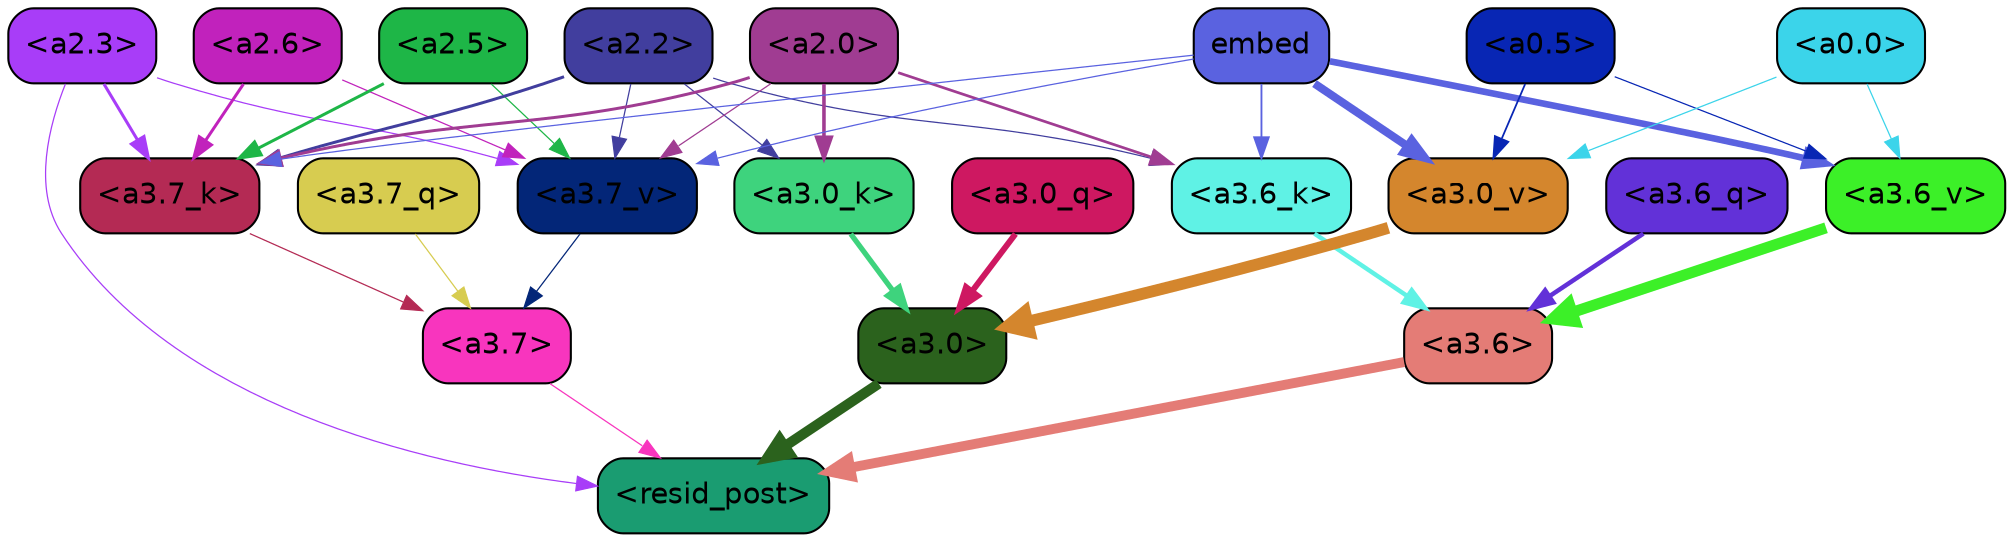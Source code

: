 strict digraph "" {
	graph [bgcolor=transparent,
		layout=dot,
		overlap=false,
		splines=true
	];
	"<a3.7>"	[color=black,
		fillcolor="#f835be",
		fontname=Helvetica,
		shape=box,
		style="filled, rounded"];
	"<resid_post>"	[color=black,
		fillcolor="#1a9c71",
		fontname=Helvetica,
		shape=box,
		style="filled, rounded"];
	"<a3.7>" -> "<resid_post>"	[color="#f835be",
		penwidth=0.6];
	"<a3.6>"	[color=black,
		fillcolor="#e47c76",
		fontname=Helvetica,
		shape=box,
		style="filled, rounded"];
	"<a3.6>" -> "<resid_post>"	[color="#e47c76",
		penwidth=4.746312499046326];
	"<a3.0>"	[color=black,
		fillcolor="#2b621d",
		fontname=Helvetica,
		shape=box,
		style="filled, rounded"];
	"<a3.0>" -> "<resid_post>"	[color="#2b621d",
		penwidth=4.896343111991882];
	"<a2.3>"	[color=black,
		fillcolor="#a83df8",
		fontname=Helvetica,
		shape=box,
		style="filled, rounded"];
	"<a2.3>" -> "<resid_post>"	[color="#a83df8",
		penwidth=0.6];
	"<a3.7_k>"	[color=black,
		fillcolor="#b42a54",
		fontname=Helvetica,
		shape=box,
		style="filled, rounded"];
	"<a2.3>" -> "<a3.7_k>"	[color="#a83df8",
		penwidth=1.467104621231556];
	"<a3.7_v>"	[color=black,
		fillcolor="#032678",
		fontname=Helvetica,
		shape=box,
		style="filled, rounded"];
	"<a2.3>" -> "<a3.7_v>"	[color="#a83df8",
		penwidth=0.6];
	"<a3.7_q>"	[color=black,
		fillcolor="#d7cc50",
		fontname=Helvetica,
		shape=box,
		style="filled, rounded"];
	"<a3.7_q>" -> "<a3.7>"	[color="#d7cc50",
		penwidth=0.6];
	"<a3.6_q>"	[color=black,
		fillcolor="#6231d8",
		fontname=Helvetica,
		shape=box,
		style="filled, rounded"];
	"<a3.6_q>" -> "<a3.6>"	[color="#6231d8",
		penwidth=2.160832464694977];
	"<a3.0_q>"	[color=black,
		fillcolor="#ce1861",
		fontname=Helvetica,
		shape=box,
		style="filled, rounded"];
	"<a3.0_q>" -> "<a3.0>"	[color="#ce1861",
		penwidth=2.870753765106201];
	"<a3.7_k>" -> "<a3.7>"	[color="#b42a54",
		penwidth=0.6];
	"<a3.6_k>"	[color=black,
		fillcolor="#5ff2e5",
		fontname=Helvetica,
		shape=box,
		style="filled, rounded"];
	"<a3.6_k>" -> "<a3.6>"	[color="#5ff2e5",
		penwidth=2.13908451795578];
	"<a3.0_k>"	[color=black,
		fillcolor="#3ed37d",
		fontname=Helvetica,
		shape=box,
		style="filled, rounded"];
	"<a3.0_k>" -> "<a3.0>"	[color="#3ed37d",
		penwidth=2.520303964614868];
	"<a3.7_v>" -> "<a3.7>"	[color="#032678",
		penwidth=0.6];
	"<a3.6_v>"	[color=black,
		fillcolor="#3cf028",
		fontname=Helvetica,
		shape=box,
		style="filled, rounded"];
	"<a3.6_v>" -> "<a3.6>"	[color="#3cf028",
		penwidth=5.297133803367615];
	"<a3.0_v>"	[color=black,
		fillcolor="#d4862d",
		fontname=Helvetica,
		shape=box,
		style="filled, rounded"];
	"<a3.0_v>" -> "<a3.0>"	[color="#d4862d",
		penwidth=5.680712580680847];
	"<a2.6>"	[color=black,
		fillcolor="#c122bc",
		fontname=Helvetica,
		shape=box,
		style="filled, rounded"];
	"<a2.6>" -> "<a3.7_k>"	[color="#c122bc",
		penwidth=1.4453159049153328];
	"<a2.6>" -> "<a3.7_v>"	[color="#c122bc",
		penwidth=0.6];
	"<a2.5>"	[color=black,
		fillcolor="#1eb647",
		fontname=Helvetica,
		shape=box,
		style="filled, rounded"];
	"<a2.5>" -> "<a3.7_k>"	[color="#1eb647",
		penwidth=1.4526091292500496];
	"<a2.5>" -> "<a3.7_v>"	[color="#1eb647",
		penwidth=0.6];
	"<a2.2>"	[color=black,
		fillcolor="#413e9e",
		fontname=Helvetica,
		shape=box,
		style="filled, rounded"];
	"<a2.2>" -> "<a3.7_k>"	[color="#413e9e",
		penwidth=1.4310357049107552];
	"<a2.2>" -> "<a3.6_k>"	[color="#413e9e",
		penwidth=0.6];
	"<a2.2>" -> "<a3.0_k>"	[color="#413e9e",
		penwidth=0.6];
	"<a2.2>" -> "<a3.7_v>"	[color="#413e9e",
		penwidth=0.6];
	"<a2.0>"	[color=black,
		fillcolor="#a03c92",
		fontname=Helvetica,
		shape=box,
		style="filled, rounded"];
	"<a2.0>" -> "<a3.7_k>"	[color="#a03c92",
		penwidth=1.4314699843525887];
	"<a2.0>" -> "<a3.6_k>"	[color="#a03c92",
		penwidth=1.2950235605239868];
	"<a2.0>" -> "<a3.0_k>"	[color="#a03c92",
		penwidth=1.712992787361145];
	"<a2.0>" -> "<a3.7_v>"	[color="#a03c92",
		penwidth=0.6];
	embed	[color=black,
		fillcolor="#5a62e0",
		fontname=Helvetica,
		shape=box,
		style="filled, rounded"];
	embed -> "<a3.7_k>"	[color="#5a62e0",
		penwidth=0.6];
	embed -> "<a3.6_k>"	[color="#5a62e0",
		penwidth=0.891706109046936];
	embed -> "<a3.7_v>"	[color="#5a62e0",
		penwidth=0.6];
	embed -> "<a3.6_v>"	[color="#5a62e0",
		penwidth=3.1766927242279053];
	embed -> "<a3.0_v>"	[color="#5a62e0",
		penwidth=3.9005755856633186];
	"<a0.5>"	[color=black,
		fillcolor="#0826b4",
		fontname=Helvetica,
		shape=box,
		style="filled, rounded"];
	"<a0.5>" -> "<a3.6_v>"	[color="#0826b4",
		penwidth=0.6];
	"<a0.5>" -> "<a3.0_v>"	[color="#0826b4",
		penwidth=0.8493617177009583];
	"<a0.0>"	[color=black,
		fillcolor="#3bd4ea",
		fontname=Helvetica,
		shape=box,
		style="filled, rounded"];
	"<a0.0>" -> "<a3.6_v>"	[color="#3bd4ea",
		penwidth=0.6];
	"<a0.0>" -> "<a3.0_v>"	[color="#3bd4ea",
		penwidth=0.6];
}
